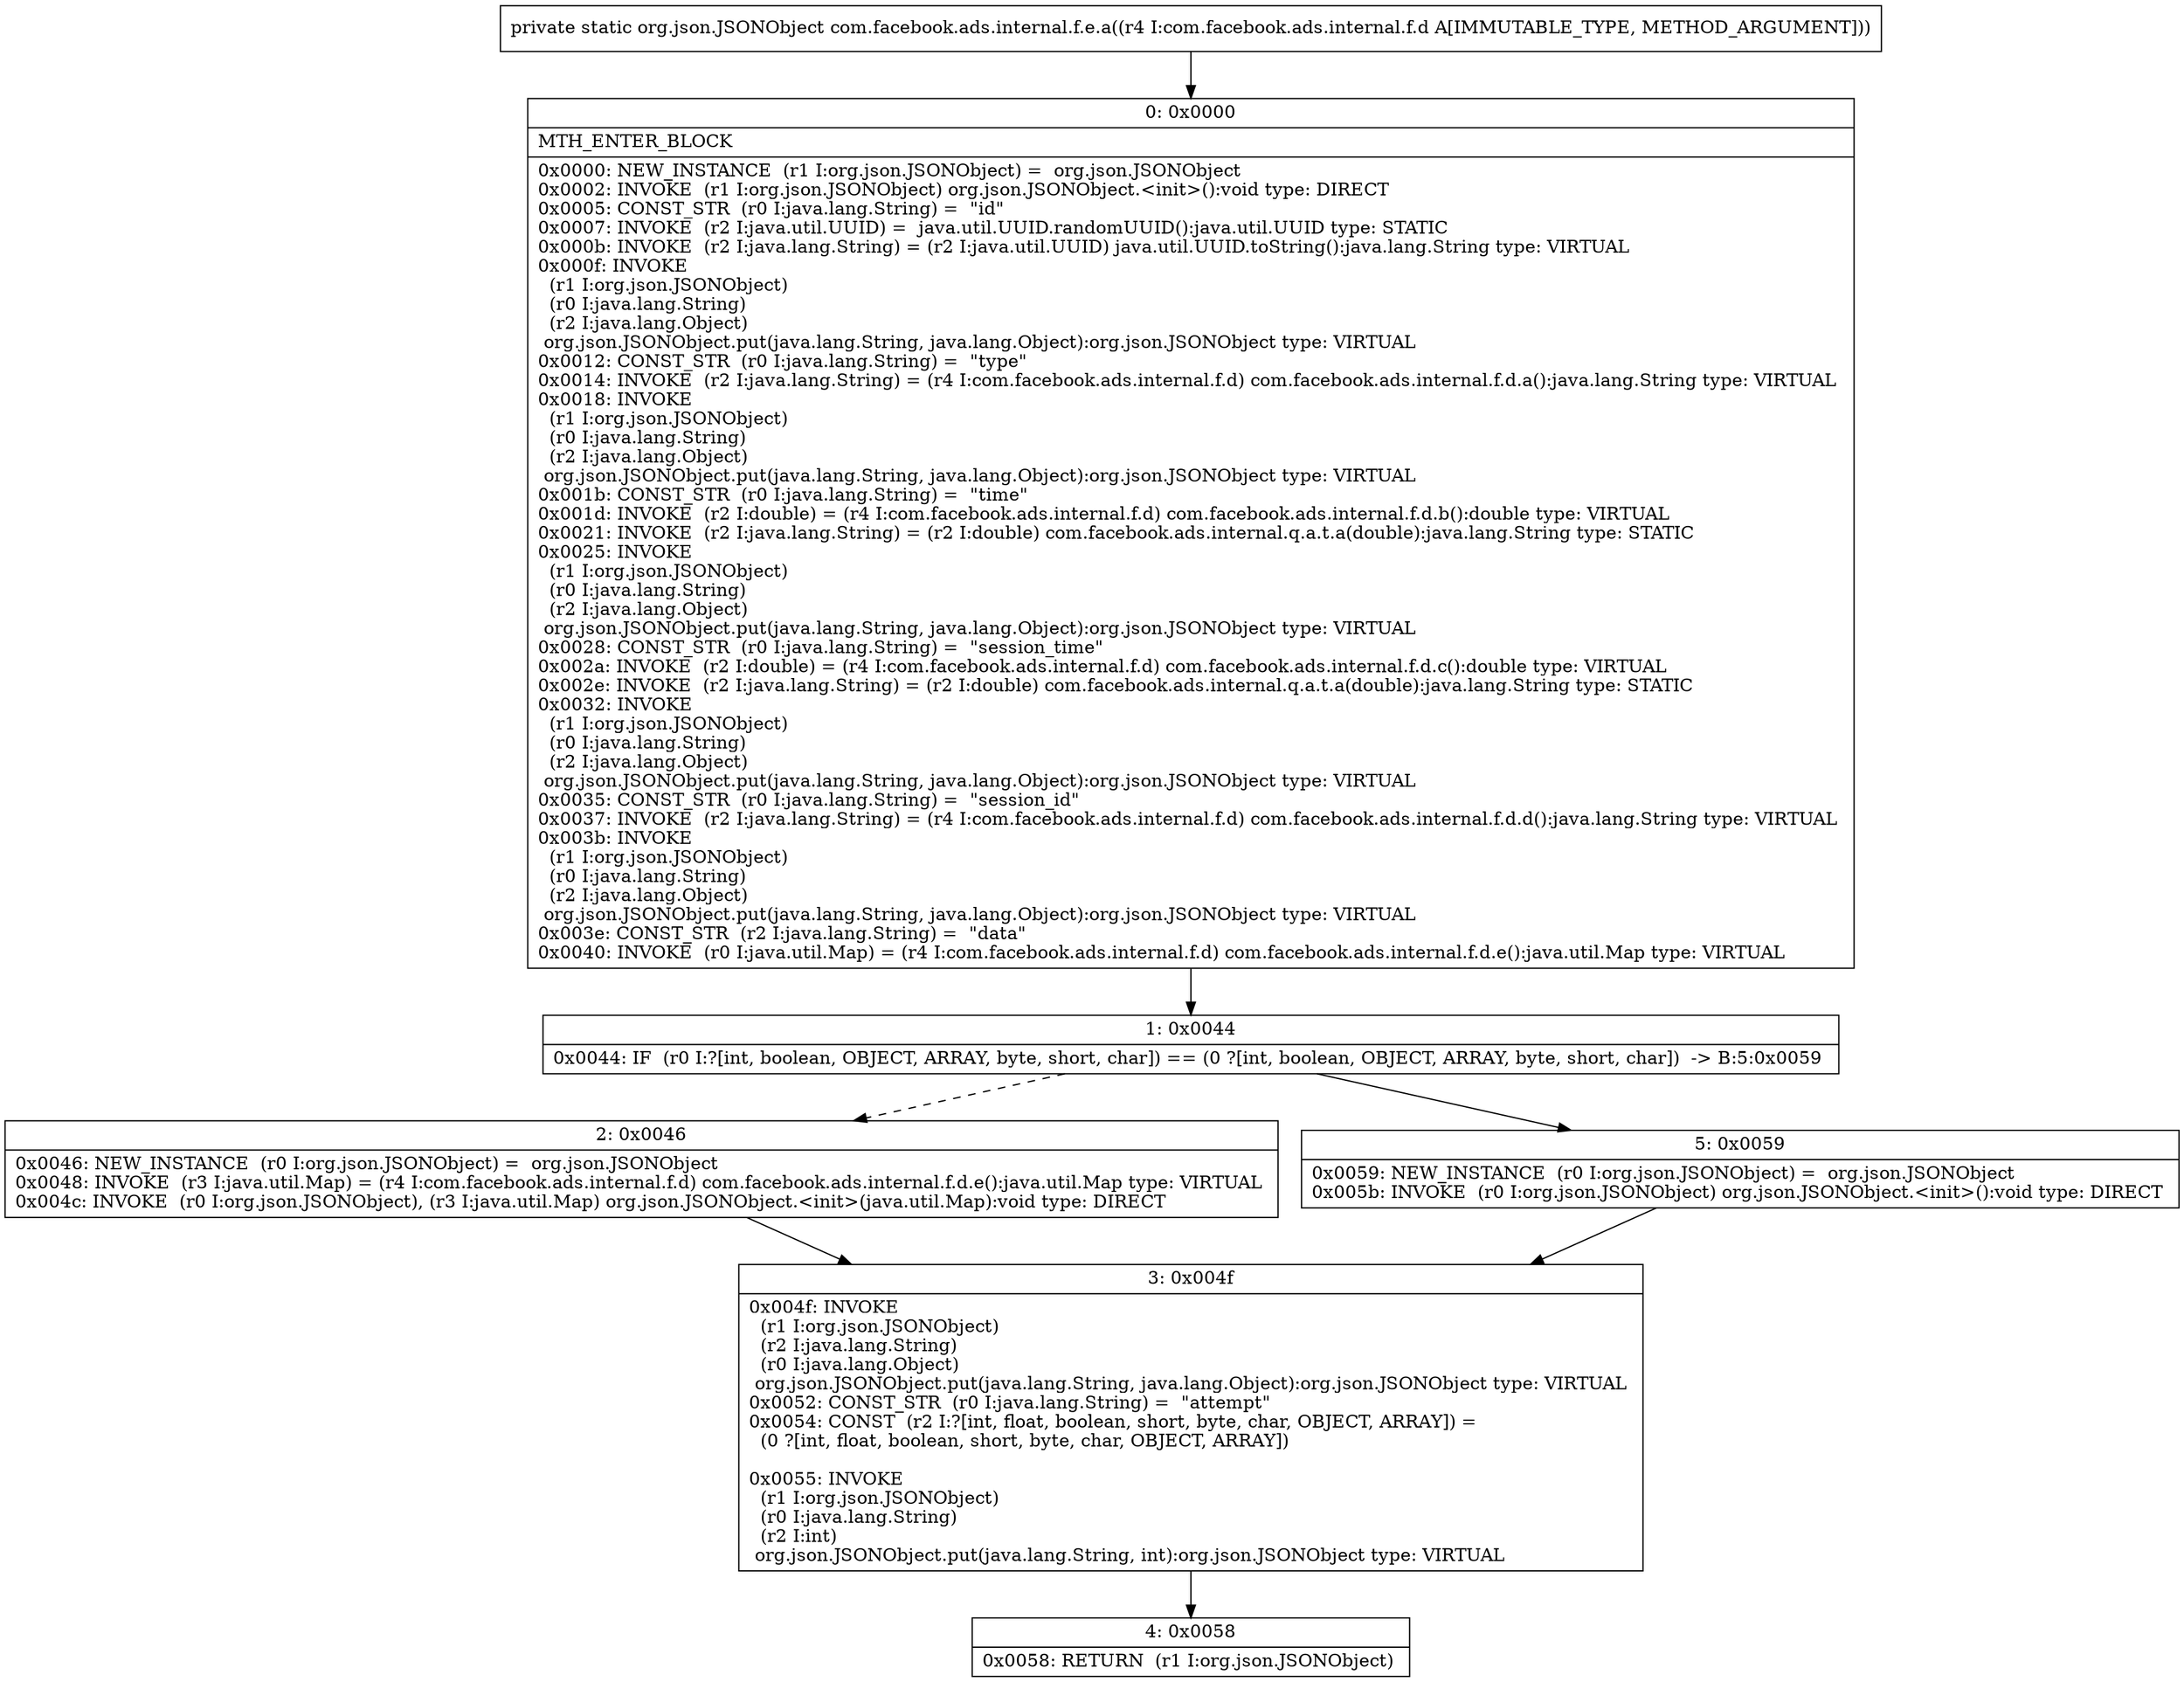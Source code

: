 digraph "CFG forcom.facebook.ads.internal.f.e.a(Lcom\/facebook\/ads\/internal\/f\/d;)Lorg\/json\/JSONObject;" {
Node_0 [shape=record,label="{0\:\ 0x0000|MTH_ENTER_BLOCK\l|0x0000: NEW_INSTANCE  (r1 I:org.json.JSONObject) =  org.json.JSONObject \l0x0002: INVOKE  (r1 I:org.json.JSONObject) org.json.JSONObject.\<init\>():void type: DIRECT \l0x0005: CONST_STR  (r0 I:java.lang.String) =  \"id\" \l0x0007: INVOKE  (r2 I:java.util.UUID) =  java.util.UUID.randomUUID():java.util.UUID type: STATIC \l0x000b: INVOKE  (r2 I:java.lang.String) = (r2 I:java.util.UUID) java.util.UUID.toString():java.lang.String type: VIRTUAL \l0x000f: INVOKE  \l  (r1 I:org.json.JSONObject)\l  (r0 I:java.lang.String)\l  (r2 I:java.lang.Object)\l org.json.JSONObject.put(java.lang.String, java.lang.Object):org.json.JSONObject type: VIRTUAL \l0x0012: CONST_STR  (r0 I:java.lang.String) =  \"type\" \l0x0014: INVOKE  (r2 I:java.lang.String) = (r4 I:com.facebook.ads.internal.f.d) com.facebook.ads.internal.f.d.a():java.lang.String type: VIRTUAL \l0x0018: INVOKE  \l  (r1 I:org.json.JSONObject)\l  (r0 I:java.lang.String)\l  (r2 I:java.lang.Object)\l org.json.JSONObject.put(java.lang.String, java.lang.Object):org.json.JSONObject type: VIRTUAL \l0x001b: CONST_STR  (r0 I:java.lang.String) =  \"time\" \l0x001d: INVOKE  (r2 I:double) = (r4 I:com.facebook.ads.internal.f.d) com.facebook.ads.internal.f.d.b():double type: VIRTUAL \l0x0021: INVOKE  (r2 I:java.lang.String) = (r2 I:double) com.facebook.ads.internal.q.a.t.a(double):java.lang.String type: STATIC \l0x0025: INVOKE  \l  (r1 I:org.json.JSONObject)\l  (r0 I:java.lang.String)\l  (r2 I:java.lang.Object)\l org.json.JSONObject.put(java.lang.String, java.lang.Object):org.json.JSONObject type: VIRTUAL \l0x0028: CONST_STR  (r0 I:java.lang.String) =  \"session_time\" \l0x002a: INVOKE  (r2 I:double) = (r4 I:com.facebook.ads.internal.f.d) com.facebook.ads.internal.f.d.c():double type: VIRTUAL \l0x002e: INVOKE  (r2 I:java.lang.String) = (r2 I:double) com.facebook.ads.internal.q.a.t.a(double):java.lang.String type: STATIC \l0x0032: INVOKE  \l  (r1 I:org.json.JSONObject)\l  (r0 I:java.lang.String)\l  (r2 I:java.lang.Object)\l org.json.JSONObject.put(java.lang.String, java.lang.Object):org.json.JSONObject type: VIRTUAL \l0x0035: CONST_STR  (r0 I:java.lang.String) =  \"session_id\" \l0x0037: INVOKE  (r2 I:java.lang.String) = (r4 I:com.facebook.ads.internal.f.d) com.facebook.ads.internal.f.d.d():java.lang.String type: VIRTUAL \l0x003b: INVOKE  \l  (r1 I:org.json.JSONObject)\l  (r0 I:java.lang.String)\l  (r2 I:java.lang.Object)\l org.json.JSONObject.put(java.lang.String, java.lang.Object):org.json.JSONObject type: VIRTUAL \l0x003e: CONST_STR  (r2 I:java.lang.String) =  \"data\" \l0x0040: INVOKE  (r0 I:java.util.Map) = (r4 I:com.facebook.ads.internal.f.d) com.facebook.ads.internal.f.d.e():java.util.Map type: VIRTUAL \l}"];
Node_1 [shape=record,label="{1\:\ 0x0044|0x0044: IF  (r0 I:?[int, boolean, OBJECT, ARRAY, byte, short, char]) == (0 ?[int, boolean, OBJECT, ARRAY, byte, short, char])  \-\> B:5:0x0059 \l}"];
Node_2 [shape=record,label="{2\:\ 0x0046|0x0046: NEW_INSTANCE  (r0 I:org.json.JSONObject) =  org.json.JSONObject \l0x0048: INVOKE  (r3 I:java.util.Map) = (r4 I:com.facebook.ads.internal.f.d) com.facebook.ads.internal.f.d.e():java.util.Map type: VIRTUAL \l0x004c: INVOKE  (r0 I:org.json.JSONObject), (r3 I:java.util.Map) org.json.JSONObject.\<init\>(java.util.Map):void type: DIRECT \l}"];
Node_3 [shape=record,label="{3\:\ 0x004f|0x004f: INVOKE  \l  (r1 I:org.json.JSONObject)\l  (r2 I:java.lang.String)\l  (r0 I:java.lang.Object)\l org.json.JSONObject.put(java.lang.String, java.lang.Object):org.json.JSONObject type: VIRTUAL \l0x0052: CONST_STR  (r0 I:java.lang.String) =  \"attempt\" \l0x0054: CONST  (r2 I:?[int, float, boolean, short, byte, char, OBJECT, ARRAY]) = \l  (0 ?[int, float, boolean, short, byte, char, OBJECT, ARRAY])\l \l0x0055: INVOKE  \l  (r1 I:org.json.JSONObject)\l  (r0 I:java.lang.String)\l  (r2 I:int)\l org.json.JSONObject.put(java.lang.String, int):org.json.JSONObject type: VIRTUAL \l}"];
Node_4 [shape=record,label="{4\:\ 0x0058|0x0058: RETURN  (r1 I:org.json.JSONObject) \l}"];
Node_5 [shape=record,label="{5\:\ 0x0059|0x0059: NEW_INSTANCE  (r0 I:org.json.JSONObject) =  org.json.JSONObject \l0x005b: INVOKE  (r0 I:org.json.JSONObject) org.json.JSONObject.\<init\>():void type: DIRECT \l}"];
MethodNode[shape=record,label="{private static org.json.JSONObject com.facebook.ads.internal.f.e.a((r4 I:com.facebook.ads.internal.f.d A[IMMUTABLE_TYPE, METHOD_ARGUMENT])) }"];
MethodNode -> Node_0;
Node_0 -> Node_1;
Node_1 -> Node_2[style=dashed];
Node_1 -> Node_5;
Node_2 -> Node_3;
Node_3 -> Node_4;
Node_5 -> Node_3;
}

